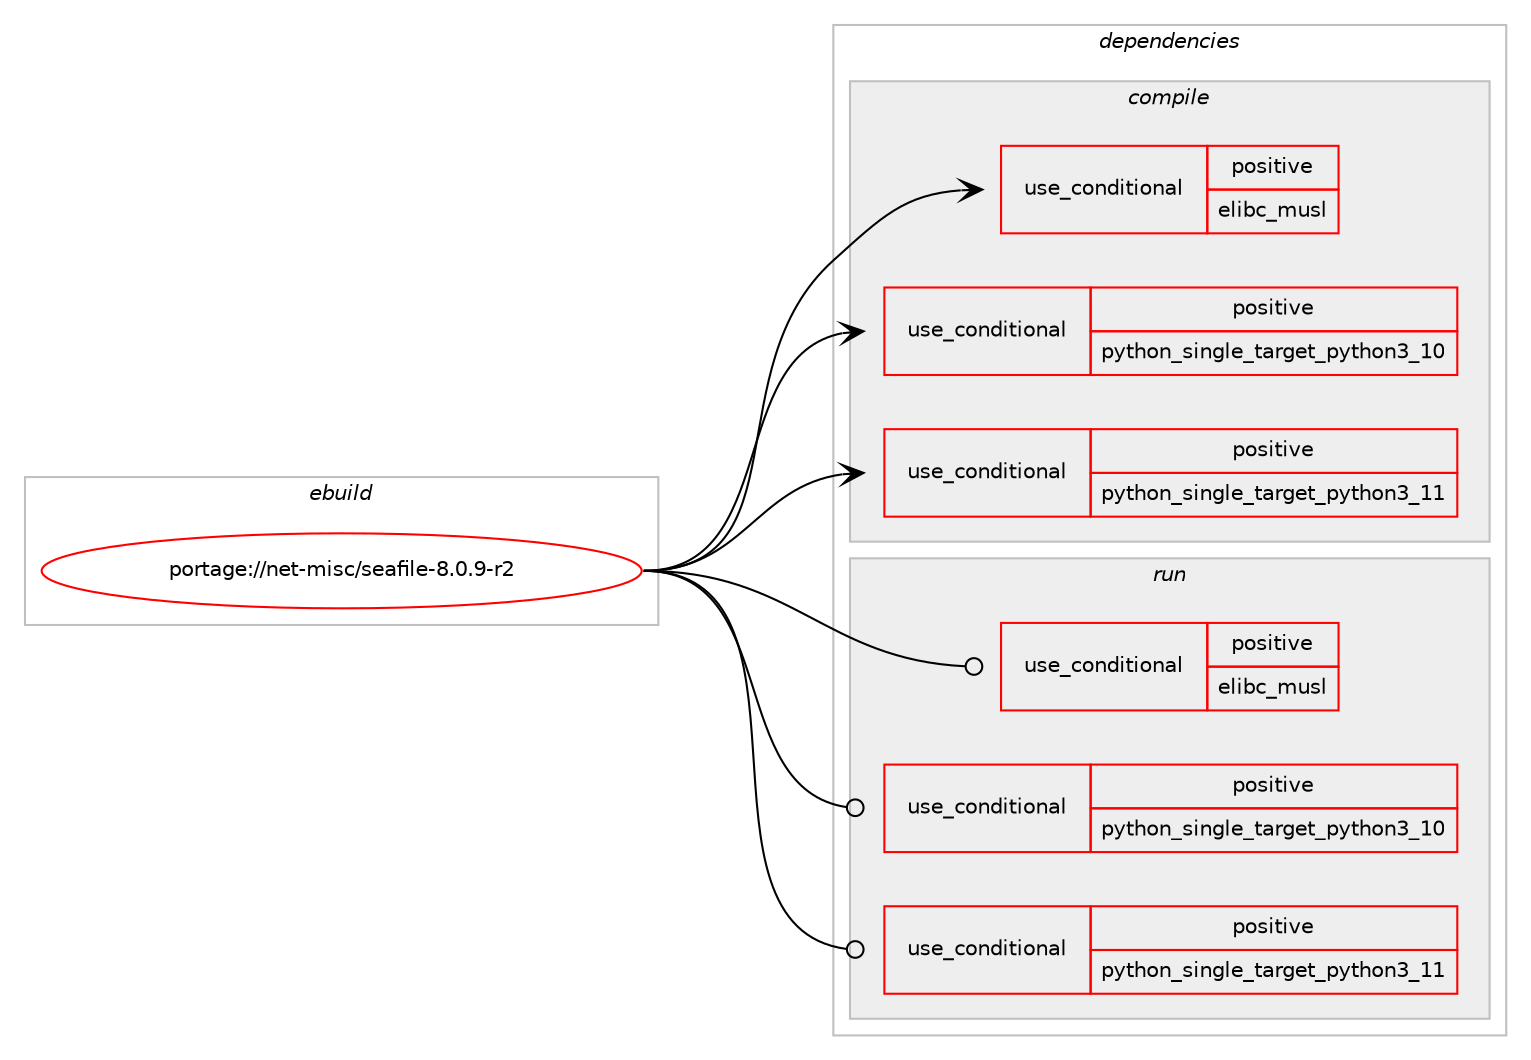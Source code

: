 digraph prolog {

# *************
# Graph options
# *************

newrank=true;
concentrate=true;
compound=true;
graph [rankdir=LR,fontname=Helvetica,fontsize=10,ranksep=1.5];#, ranksep=2.5, nodesep=0.2];
edge  [arrowhead=vee];
node  [fontname=Helvetica,fontsize=10];

# **********
# The ebuild
# **********

subgraph cluster_leftcol {
color=gray;
rank=same;
label=<<i>ebuild</i>>;
id [label="portage://net-misc/seafile-8.0.9-r2", color=red, width=4, href="../net-misc/seafile-8.0.9-r2.svg"];
}

# ****************
# The dependencies
# ****************

subgraph cluster_midcol {
color=gray;
label=<<i>dependencies</i>>;
subgraph cluster_compile {
fillcolor="#eeeeee";
style=filled;
label=<<i>compile</i>>;
subgraph cond5296 {
dependency7340 [label=<<TABLE BORDER="0" CELLBORDER="1" CELLSPACING="0" CELLPADDING="4"><TR><TD ROWSPAN="3" CELLPADDING="10">use_conditional</TD></TR><TR><TD>positive</TD></TR><TR><TD>elibc_musl</TD></TR></TABLE>>, shape=none, color=red];
# *** BEGIN UNKNOWN DEPENDENCY TYPE (TODO) ***
# dependency7340 -> package_dependency(portage://net-misc/seafile-8.0.9-r2,install,no,sys-libs,fts-standalone,none,[,,],[],[])
# *** END UNKNOWN DEPENDENCY TYPE (TODO) ***

}
id:e -> dependency7340:w [weight=20,style="solid",arrowhead="vee"];
subgraph cond5297 {
dependency7341 [label=<<TABLE BORDER="0" CELLBORDER="1" CELLSPACING="0" CELLPADDING="4"><TR><TD ROWSPAN="3" CELLPADDING="10">use_conditional</TD></TR><TR><TD>positive</TD></TR><TR><TD>python_single_target_python3_10</TD></TR></TABLE>>, shape=none, color=red];
# *** BEGIN UNKNOWN DEPENDENCY TYPE (TODO) ***
# dependency7341 -> package_dependency(portage://net-misc/seafile-8.0.9-r2,install,no,dev-lang,python,none,[,,],[slot(3.10)],[])
# *** END UNKNOWN DEPENDENCY TYPE (TODO) ***

}
id:e -> dependency7341:w [weight=20,style="solid",arrowhead="vee"];
subgraph cond5298 {
dependency7342 [label=<<TABLE BORDER="0" CELLBORDER="1" CELLSPACING="0" CELLPADDING="4"><TR><TD ROWSPAN="3" CELLPADDING="10">use_conditional</TD></TR><TR><TD>positive</TD></TR><TR><TD>python_single_target_python3_11</TD></TR></TABLE>>, shape=none, color=red];
# *** BEGIN UNKNOWN DEPENDENCY TYPE (TODO) ***
# dependency7342 -> package_dependency(portage://net-misc/seafile-8.0.9-r2,install,no,dev-lang,python,none,[,,],[slot(3.11)],[])
# *** END UNKNOWN DEPENDENCY TYPE (TODO) ***

}
id:e -> dependency7342:w [weight=20,style="solid",arrowhead="vee"];
# *** BEGIN UNKNOWN DEPENDENCY TYPE (TODO) ***
# id -> package_dependency(portage://net-misc/seafile-8.0.9-r2,install,no,dev-db,sqlite,none,[,,],[slot(3)],[])
# *** END UNKNOWN DEPENDENCY TYPE (TODO) ***

# *** BEGIN UNKNOWN DEPENDENCY TYPE (TODO) ***
# id -> package_dependency(portage://net-misc/seafile-8.0.9-r2,install,no,dev-libs,glib,none,[,,],[slot(2)],[])
# *** END UNKNOWN DEPENDENCY TYPE (TODO) ***

# *** BEGIN UNKNOWN DEPENDENCY TYPE (TODO) ***
# id -> package_dependency(portage://net-misc/seafile-8.0.9-r2,install,no,dev-libs,jansson,none,[,,],any_same_slot,[])
# *** END UNKNOWN DEPENDENCY TYPE (TODO) ***

# *** BEGIN UNKNOWN DEPENDENCY TYPE (TODO) ***
# id -> package_dependency(portage://net-misc/seafile-8.0.9-r2,install,no,dev-libs,libevent,none,[,,],any_same_slot,[])
# *** END UNKNOWN DEPENDENCY TYPE (TODO) ***

# *** BEGIN UNKNOWN DEPENDENCY TYPE (TODO) ***
# id -> package_dependency(portage://net-misc/seafile-8.0.9-r2,install,no,dev-libs,openssl,none,[,,],any_same_slot,[])
# *** END UNKNOWN DEPENDENCY TYPE (TODO) ***

# *** BEGIN UNKNOWN DEPENDENCY TYPE (TODO) ***
# id -> package_dependency(portage://net-misc/seafile-8.0.9-r2,install,no,net-libs,libsearpc,none,[,,],[],[use(optenable(python_single_target_python3_10),negative),use(optenable(python_single_target_python3_11),negative)])
# *** END UNKNOWN DEPENDENCY TYPE (TODO) ***

# *** BEGIN UNKNOWN DEPENDENCY TYPE (TODO) ***
# id -> package_dependency(portage://net-misc/seafile-8.0.9-r2,install,no,net-misc,curl,none,[,,],[],[])
# *** END UNKNOWN DEPENDENCY TYPE (TODO) ***

# *** BEGIN UNKNOWN DEPENDENCY TYPE (TODO) ***
# id -> package_dependency(portage://net-misc/seafile-8.0.9-r2,install,no,sys-apps,util-linux,none,[,,],[],[])
# *** END UNKNOWN DEPENDENCY TYPE (TODO) ***

# *** BEGIN UNKNOWN DEPENDENCY TYPE (TODO) ***
# id -> package_dependency(portage://net-misc/seafile-8.0.9-r2,install,no,sys-libs,zlib,none,[,,],[],[])
# *** END UNKNOWN DEPENDENCY TYPE (TODO) ***

}
subgraph cluster_compileandrun {
fillcolor="#eeeeee";
style=filled;
label=<<i>compile and run</i>>;
}
subgraph cluster_run {
fillcolor="#eeeeee";
style=filled;
label=<<i>run</i>>;
subgraph cond5299 {
dependency7343 [label=<<TABLE BORDER="0" CELLBORDER="1" CELLSPACING="0" CELLPADDING="4"><TR><TD ROWSPAN="3" CELLPADDING="10">use_conditional</TD></TR><TR><TD>positive</TD></TR><TR><TD>elibc_musl</TD></TR></TABLE>>, shape=none, color=red];
# *** BEGIN UNKNOWN DEPENDENCY TYPE (TODO) ***
# dependency7343 -> package_dependency(portage://net-misc/seafile-8.0.9-r2,run,no,sys-libs,fts-standalone,none,[,,],[],[])
# *** END UNKNOWN DEPENDENCY TYPE (TODO) ***

}
id:e -> dependency7343:w [weight=20,style="solid",arrowhead="odot"];
subgraph cond5300 {
dependency7344 [label=<<TABLE BORDER="0" CELLBORDER="1" CELLSPACING="0" CELLPADDING="4"><TR><TD ROWSPAN="3" CELLPADDING="10">use_conditional</TD></TR><TR><TD>positive</TD></TR><TR><TD>python_single_target_python3_10</TD></TR></TABLE>>, shape=none, color=red];
# *** BEGIN UNKNOWN DEPENDENCY TYPE (TODO) ***
# dependency7344 -> package_dependency(portage://net-misc/seafile-8.0.9-r2,run,no,dev-lang,python,none,[,,],[slot(3.10)],[])
# *** END UNKNOWN DEPENDENCY TYPE (TODO) ***

}
id:e -> dependency7344:w [weight=20,style="solid",arrowhead="odot"];
subgraph cond5301 {
dependency7345 [label=<<TABLE BORDER="0" CELLBORDER="1" CELLSPACING="0" CELLPADDING="4"><TR><TD ROWSPAN="3" CELLPADDING="10">use_conditional</TD></TR><TR><TD>positive</TD></TR><TR><TD>python_single_target_python3_11</TD></TR></TABLE>>, shape=none, color=red];
# *** BEGIN UNKNOWN DEPENDENCY TYPE (TODO) ***
# dependency7345 -> package_dependency(portage://net-misc/seafile-8.0.9-r2,run,no,dev-lang,python,none,[,,],[slot(3.11)],[])
# *** END UNKNOWN DEPENDENCY TYPE (TODO) ***

}
id:e -> dependency7345:w [weight=20,style="solid",arrowhead="odot"];
# *** BEGIN UNKNOWN DEPENDENCY TYPE (TODO) ***
# id -> package_dependency(portage://net-misc/seafile-8.0.9-r2,run,no,dev-db,sqlite,none,[,,],[slot(3)],[])
# *** END UNKNOWN DEPENDENCY TYPE (TODO) ***

# *** BEGIN UNKNOWN DEPENDENCY TYPE (TODO) ***
# id -> package_dependency(portage://net-misc/seafile-8.0.9-r2,run,no,dev-libs,glib,none,[,,],[slot(2)],[])
# *** END UNKNOWN DEPENDENCY TYPE (TODO) ***

# *** BEGIN UNKNOWN DEPENDENCY TYPE (TODO) ***
# id -> package_dependency(portage://net-misc/seafile-8.0.9-r2,run,no,dev-libs,jansson,none,[,,],any_same_slot,[])
# *** END UNKNOWN DEPENDENCY TYPE (TODO) ***

# *** BEGIN UNKNOWN DEPENDENCY TYPE (TODO) ***
# id -> package_dependency(portage://net-misc/seafile-8.0.9-r2,run,no,dev-libs,libevent,none,[,,],any_same_slot,[])
# *** END UNKNOWN DEPENDENCY TYPE (TODO) ***

# *** BEGIN UNKNOWN DEPENDENCY TYPE (TODO) ***
# id -> package_dependency(portage://net-misc/seafile-8.0.9-r2,run,no,dev-libs,openssl,none,[,,],any_same_slot,[])
# *** END UNKNOWN DEPENDENCY TYPE (TODO) ***

# *** BEGIN UNKNOWN DEPENDENCY TYPE (TODO) ***
# id -> package_dependency(portage://net-misc/seafile-8.0.9-r2,run,no,net-libs,libsearpc,none,[,,],[],[use(optenable(python_single_target_python3_10),negative),use(optenable(python_single_target_python3_11),negative)])
# *** END UNKNOWN DEPENDENCY TYPE (TODO) ***

# *** BEGIN UNKNOWN DEPENDENCY TYPE (TODO) ***
# id -> package_dependency(portage://net-misc/seafile-8.0.9-r2,run,no,net-misc,curl,none,[,,],[],[])
# *** END UNKNOWN DEPENDENCY TYPE (TODO) ***

# *** BEGIN UNKNOWN DEPENDENCY TYPE (TODO) ***
# id -> package_dependency(portage://net-misc/seafile-8.0.9-r2,run,no,sys-apps,util-linux,none,[,,],[],[])
# *** END UNKNOWN DEPENDENCY TYPE (TODO) ***

# *** BEGIN UNKNOWN DEPENDENCY TYPE (TODO) ***
# id -> package_dependency(portage://net-misc/seafile-8.0.9-r2,run,no,sys-libs,zlib,none,[,,],[],[])
# *** END UNKNOWN DEPENDENCY TYPE (TODO) ***

}
}

# **************
# The candidates
# **************

subgraph cluster_choices {
rank=same;
color=gray;
label=<<i>candidates</i>>;

}

}
